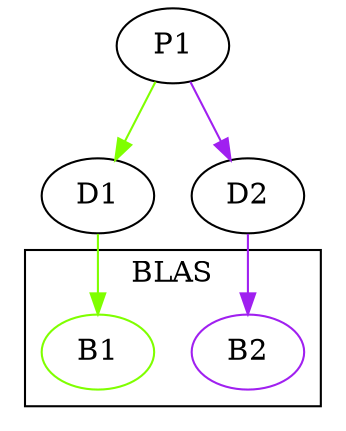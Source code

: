 digraph{
	P1 -> D1[color="chartreuse"];
	P1 -> D2[color="purple"];
	subgraph cluster0{
		label="BLAS"
		B1[color="chartreuse"];
		B2[color="purple"];
	}
	D1 -> B1[color="chartreuse"];
	D2 -> B2[color="purple"];
}
